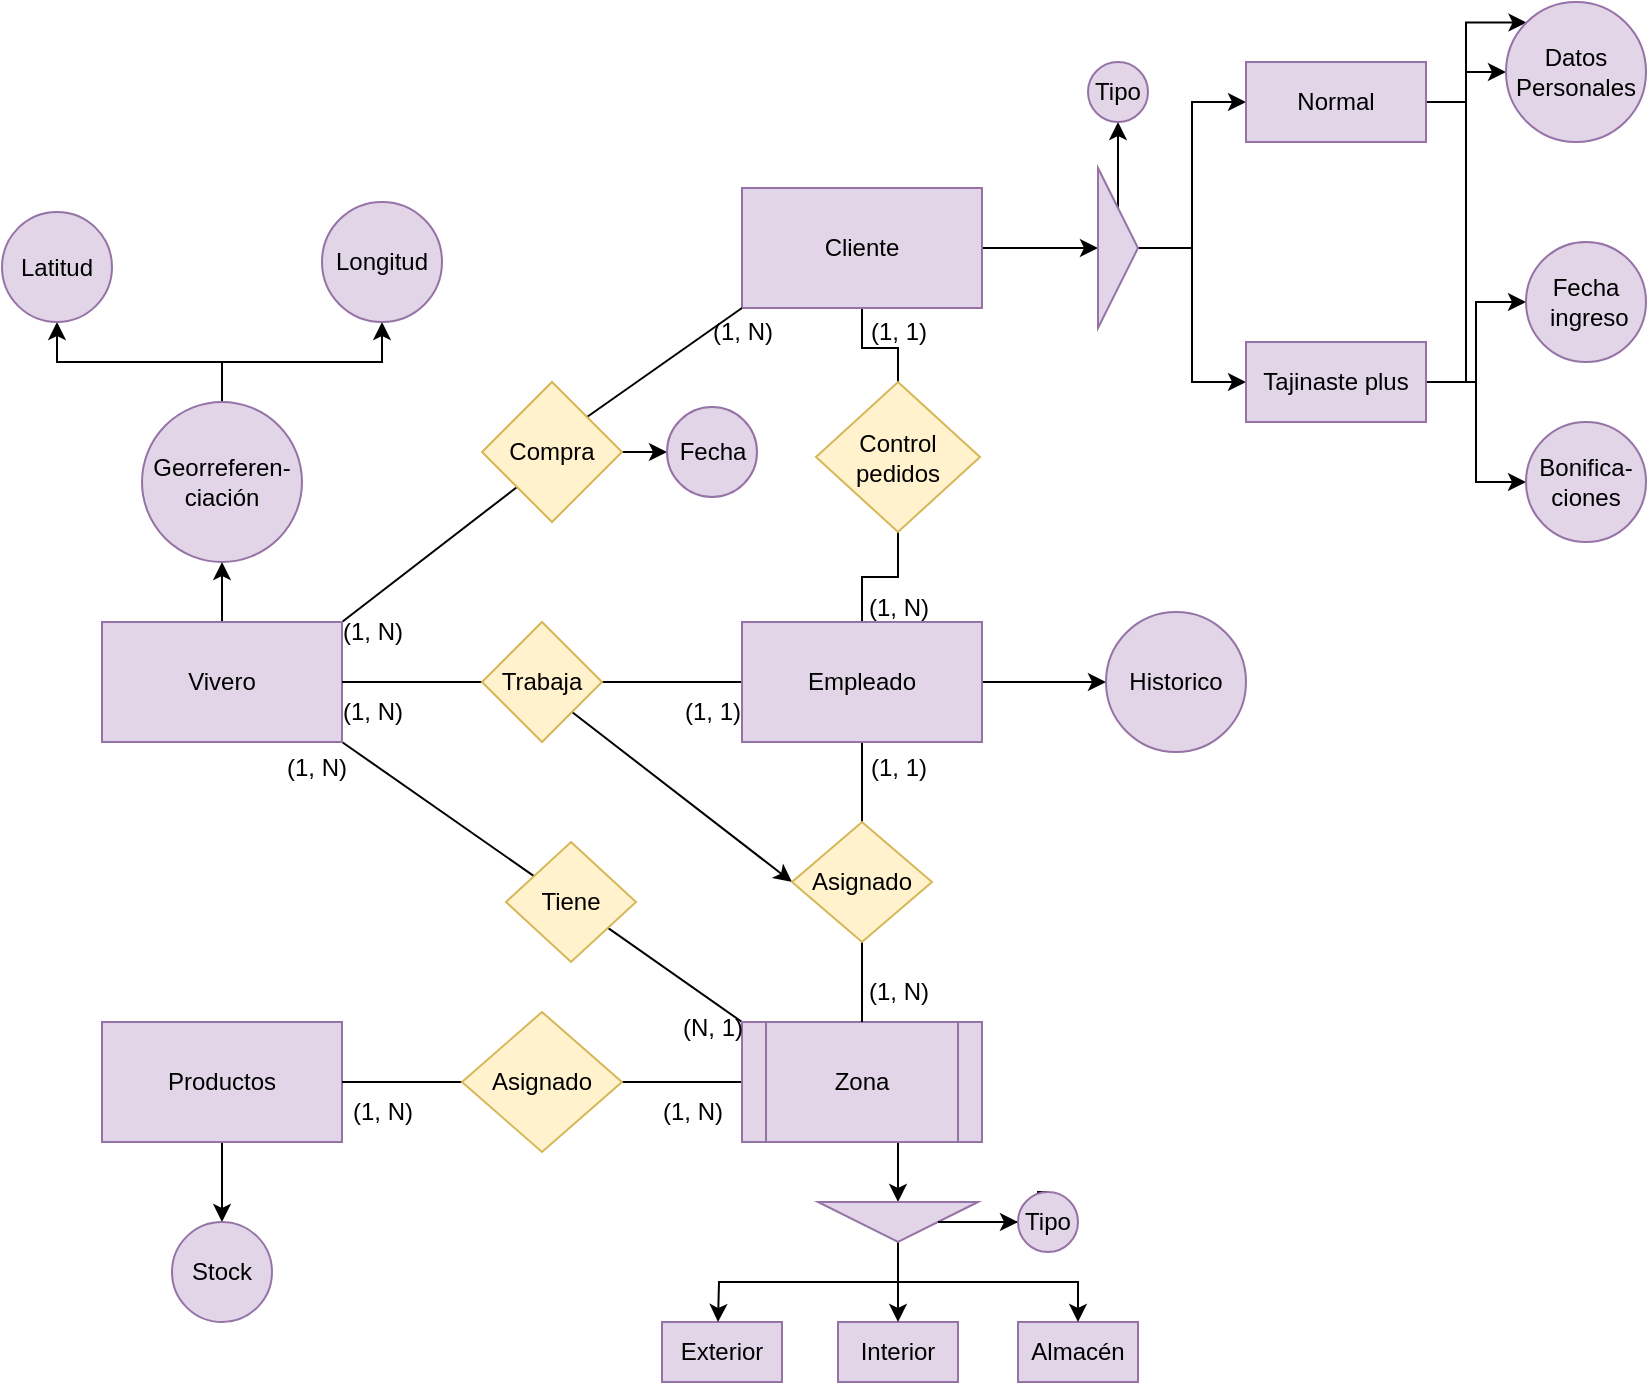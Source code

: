 <mxfile version="24.7.17">
  <diagram name="Página-1" id="9Qg-gtTe4wT4BjKvXliQ">
    <mxGraphModel dx="1047" dy="1915" grid="1" gridSize="10" guides="1" tooltips="1" connect="1" arrows="1" fold="1" page="1" pageScale="1" pageWidth="827" pageHeight="1169" math="0" shadow="0">
      <root>
        <mxCell id="0" />
        <mxCell id="1" parent="0" />
        <mxCell id="lxcgPsbi2j1jYiG1O1tc-14" style="rounded=0;orthogonalLoop=1;jettySize=auto;html=1;exitX=1;exitY=0.5;exitDx=0;exitDy=0;entryX=0;entryY=0.5;entryDx=0;entryDy=0;endArrow=none;endFill=0;" parent="1" target="lxcgPsbi2j1jYiG1O1tc-13" edge="1">
          <mxGeometry relative="1" as="geometry">
            <mxPoint x="540" y="500" as="sourcePoint" />
          </mxGeometry>
        </mxCell>
        <mxCell id="lxcgPsbi2j1jYiG1O1tc-20" style="rounded=0;orthogonalLoop=1;jettySize=auto;html=1;endArrow=none;endFill=0;exitX=1;exitY=1;exitDx=0;exitDy=0;" parent="1" source="lxcgPsbi2j1jYiG1O1tc-1" target="lxcgPsbi2j1jYiG1O1tc-19" edge="1">
          <mxGeometry relative="1" as="geometry">
            <mxPoint x="736" y="330" as="sourcePoint" />
          </mxGeometry>
        </mxCell>
        <mxCell id="lxcgPsbi2j1jYiG1O1tc-38" style="edgeStyle=orthogonalEdgeStyle;rounded=0;orthogonalLoop=1;jettySize=auto;html=1;exitX=0.5;exitY=0;exitDx=0;exitDy=0;entryX=0.5;entryY=1;entryDx=0;entryDy=0;" parent="1" source="lxcgPsbi2j1jYiG1O1tc-1" target="lxcgPsbi2j1jYiG1O1tc-33" edge="1">
          <mxGeometry relative="1" as="geometry" />
        </mxCell>
        <mxCell id="1HXUbCSM16f6M4djdEa2-8" style="rounded=0;orthogonalLoop=1;jettySize=auto;html=1;exitX=1;exitY=0;exitDx=0;exitDy=0;entryX=0;entryY=1;entryDx=0;entryDy=0;endArrow=none;endFill=0;" edge="1" parent="1" source="lxcgPsbi2j1jYiG1O1tc-1" target="FCKRm5RPA_NY4EdVGvdt-28">
          <mxGeometry relative="1" as="geometry" />
        </mxCell>
        <mxCell id="lxcgPsbi2j1jYiG1O1tc-1" value="Vivero" style="whiteSpace=wrap;html=1;fillColor=#e1d5e7;strokeColor=#9673a6;" parent="1" vertex="1">
          <mxGeometry x="338" y="270" width="120" height="60" as="geometry" />
        </mxCell>
        <mxCell id="FCKRm5RPA_NY4EdVGvdt-22" style="edgeStyle=orthogonalEdgeStyle;rounded=0;orthogonalLoop=1;jettySize=auto;html=1;" parent="1" source="lxcgPsbi2j1jYiG1O1tc-4" target="FCKRm5RPA_NY4EdVGvdt-21" edge="1">
          <mxGeometry relative="1" as="geometry" />
        </mxCell>
        <mxCell id="lxcgPsbi2j1jYiG1O1tc-4" value="Productos" style="whiteSpace=wrap;html=1;fillColor=#e1d5e7;strokeColor=#9673a6;" parent="1" vertex="1">
          <mxGeometry x="338" y="470" width="120" height="60" as="geometry" />
        </mxCell>
        <mxCell id="lxcgPsbi2j1jYiG1O1tc-10" value="&lt;div&gt;Exterior&lt;/div&gt;" style="whiteSpace=wrap;html=1;fillColor=#e1d5e7;strokeColor=#9673a6;" parent="1" vertex="1">
          <mxGeometry x="618" y="620" width="60" height="30" as="geometry" />
        </mxCell>
        <mxCell id="lxcgPsbi2j1jYiG1O1tc-11" value="Interior" style="whiteSpace=wrap;html=1;fillColor=#e1d5e7;strokeColor=#9673a6;" parent="1" vertex="1">
          <mxGeometry x="706" y="620" width="60" height="30" as="geometry" />
        </mxCell>
        <mxCell id="lxcgPsbi2j1jYiG1O1tc-12" value="Almacén" style="whiteSpace=wrap;html=1;fillColor=#e1d5e7;strokeColor=#9673a6;" parent="1" vertex="1">
          <mxGeometry x="796" y="620" width="60" height="30" as="geometry" />
        </mxCell>
        <mxCell id="lxcgPsbi2j1jYiG1O1tc-15" style="edgeStyle=orthogonalEdgeStyle;rounded=0;orthogonalLoop=1;jettySize=auto;html=1;exitX=0;exitY=0.5;exitDx=0;exitDy=0;entryX=1;entryY=0.5;entryDx=0;entryDy=0;endArrow=none;endFill=0;" parent="1" source="lxcgPsbi2j1jYiG1O1tc-13" target="lxcgPsbi2j1jYiG1O1tc-4" edge="1">
          <mxGeometry relative="1" as="geometry" />
        </mxCell>
        <mxCell id="FCKRm5RPA_NY4EdVGvdt-49" style="rounded=0;orthogonalLoop=1;jettySize=auto;html=1;exitX=1;exitY=0.5;exitDx=0;exitDy=0;entryX=0;entryY=0.5;entryDx=0;entryDy=0;endArrow=none;endFill=0;" parent="1" source="lxcgPsbi2j1jYiG1O1tc-13" target="lxcgPsbi2j1jYiG1O1tc-32" edge="1">
          <mxGeometry relative="1" as="geometry" />
        </mxCell>
        <mxCell id="lxcgPsbi2j1jYiG1O1tc-13" value="Asignado" style="rhombus;whiteSpace=wrap;html=1;fillColor=#fff2cc;strokeColor=#d6b656;" parent="1" vertex="1">
          <mxGeometry x="518" y="465" width="80" height="70" as="geometry" />
        </mxCell>
        <mxCell id="lxcgPsbi2j1jYiG1O1tc-23" style="edgeStyle=orthogonalEdgeStyle;rounded=0;orthogonalLoop=1;jettySize=auto;html=1;entryX=0;entryY=0.5;entryDx=0;entryDy=0;" parent="1" target="lxcgPsbi2j1jYiG1O1tc-22" edge="1">
          <mxGeometry relative="1" as="geometry">
            <mxPoint x="736" y="530" as="sourcePoint" />
          </mxGeometry>
        </mxCell>
        <mxCell id="lxcgPsbi2j1jYiG1O1tc-21" style="rounded=0;orthogonalLoop=1;jettySize=auto;html=1;entryX=0;entryY=0;entryDx=0;entryDy=0;endArrow=none;endFill=0;" parent="1" source="lxcgPsbi2j1jYiG1O1tc-19" target="lxcgPsbi2j1jYiG1O1tc-32" edge="1">
          <mxGeometry relative="1" as="geometry">
            <mxPoint x="736" y="470" as="targetPoint" />
          </mxGeometry>
        </mxCell>
        <mxCell id="lxcgPsbi2j1jYiG1O1tc-19" value="Tiene" style="rhombus;whiteSpace=wrap;html=1;fillColor=#fff2cc;strokeColor=#d6b656;" parent="1" vertex="1">
          <mxGeometry x="540" y="380" width="65" height="60" as="geometry" />
        </mxCell>
        <mxCell id="lxcgPsbi2j1jYiG1O1tc-24" style="edgeStyle=orthogonalEdgeStyle;rounded=0;orthogonalLoop=1;jettySize=auto;html=1;exitX=0.5;exitY=0;exitDx=0;exitDy=0;" parent="1" source="lxcgPsbi2j1jYiG1O1tc-26" edge="1">
          <mxGeometry relative="1" as="geometry">
            <mxPoint x="806" y="570" as="targetPoint" />
          </mxGeometry>
        </mxCell>
        <mxCell id="lxcgPsbi2j1jYiG1O1tc-29" style="edgeStyle=orthogonalEdgeStyle;rounded=0;orthogonalLoop=1;jettySize=auto;html=1;exitX=1;exitY=0.5;exitDx=0;exitDy=0;entryX=0.5;entryY=0;entryDx=0;entryDy=0;" parent="1" source="lxcgPsbi2j1jYiG1O1tc-22" edge="1">
          <mxGeometry relative="1" as="geometry">
            <mxPoint x="646" y="620" as="targetPoint" />
          </mxGeometry>
        </mxCell>
        <mxCell id="lxcgPsbi2j1jYiG1O1tc-30" style="edgeStyle=orthogonalEdgeStyle;rounded=0;orthogonalLoop=1;jettySize=auto;html=1;entryX=0.5;entryY=0;entryDx=0;entryDy=0;" parent="1" source="lxcgPsbi2j1jYiG1O1tc-22" target="lxcgPsbi2j1jYiG1O1tc-11" edge="1">
          <mxGeometry relative="1" as="geometry" />
        </mxCell>
        <mxCell id="lxcgPsbi2j1jYiG1O1tc-31" style="edgeStyle=orthogonalEdgeStyle;rounded=0;orthogonalLoop=1;jettySize=auto;html=1;exitX=1;exitY=0.5;exitDx=0;exitDy=0;entryX=0.5;entryY=0;entryDx=0;entryDy=0;" parent="1" source="lxcgPsbi2j1jYiG1O1tc-22" target="lxcgPsbi2j1jYiG1O1tc-12" edge="1">
          <mxGeometry relative="1" as="geometry" />
        </mxCell>
        <mxCell id="lxcgPsbi2j1jYiG1O1tc-22" value="" style="triangle;whiteSpace=wrap;html=1;rotation=90;fillColor=#e1d5e7;strokeColor=#9673a6;" parent="1" vertex="1">
          <mxGeometry x="726" y="530" width="20" height="80" as="geometry" />
        </mxCell>
        <mxCell id="lxcgPsbi2j1jYiG1O1tc-27" value="" style="edgeStyle=orthogonalEdgeStyle;rounded=0;orthogonalLoop=1;jettySize=auto;html=1;exitX=0.5;exitY=0;exitDx=0;exitDy=0;" parent="1" source="lxcgPsbi2j1jYiG1O1tc-22" target="lxcgPsbi2j1jYiG1O1tc-26" edge="1">
          <mxGeometry relative="1" as="geometry">
            <mxPoint x="806" y="570" as="targetPoint" />
            <mxPoint x="756" y="570" as="sourcePoint" />
          </mxGeometry>
        </mxCell>
        <mxCell id="lxcgPsbi2j1jYiG1O1tc-26" value="Tipo" style="ellipse;whiteSpace=wrap;html=1;fillColor=#e1d5e7;strokeColor=#9673a6;" parent="1" vertex="1">
          <mxGeometry x="796" y="555" width="30" height="30" as="geometry" />
        </mxCell>
        <mxCell id="lxcgPsbi2j1jYiG1O1tc-32" value="Zona" style="shape=process;whiteSpace=wrap;html=1;backgroundOutline=1;fillColor=#e1d5e7;strokeColor=#9673a6;" parent="1" vertex="1">
          <mxGeometry x="658" y="470" width="120" height="60" as="geometry" />
        </mxCell>
        <mxCell id="lxcgPsbi2j1jYiG1O1tc-36" style="edgeStyle=orthogonalEdgeStyle;rounded=0;orthogonalLoop=1;jettySize=auto;html=1;exitX=0.5;exitY=0;exitDx=0;exitDy=0;entryX=0.5;entryY=1;entryDx=0;entryDy=0;" parent="1" source="lxcgPsbi2j1jYiG1O1tc-33" target="lxcgPsbi2j1jYiG1O1tc-34" edge="1">
          <mxGeometry relative="1" as="geometry" />
        </mxCell>
        <mxCell id="lxcgPsbi2j1jYiG1O1tc-37" style="edgeStyle=orthogonalEdgeStyle;rounded=0;orthogonalLoop=1;jettySize=auto;html=1;entryX=0.5;entryY=1;entryDx=0;entryDy=0;exitX=0.5;exitY=0;exitDx=0;exitDy=0;" parent="1" source="lxcgPsbi2j1jYiG1O1tc-33" target="lxcgPsbi2j1jYiG1O1tc-35" edge="1">
          <mxGeometry relative="1" as="geometry" />
        </mxCell>
        <mxCell id="lxcgPsbi2j1jYiG1O1tc-33" value="&lt;div&gt;Georreferen-&lt;/div&gt;&lt;div&gt;ciación&lt;/div&gt;" style="ellipse;whiteSpace=wrap;html=1;fillColor=#e1d5e7;strokeColor=#9673a6;" parent="1" vertex="1">
          <mxGeometry x="358" y="160" width="80" height="80" as="geometry" />
        </mxCell>
        <mxCell id="lxcgPsbi2j1jYiG1O1tc-34" value="Latitud" style="ellipse;whiteSpace=wrap;html=1;fillColor=#e1d5e7;strokeColor=#9673a6;" parent="1" vertex="1">
          <mxGeometry x="288" y="65" width="55" height="55" as="geometry" />
        </mxCell>
        <mxCell id="lxcgPsbi2j1jYiG1O1tc-35" value="Longitud" style="ellipse;whiteSpace=wrap;html=1;fillColor=#e1d5e7;strokeColor=#9673a6;" parent="1" vertex="1">
          <mxGeometry x="448" y="60" width="60" height="60" as="geometry" />
        </mxCell>
        <mxCell id="FCKRm5RPA_NY4EdVGvdt-2" value="(1, N)" style="text;html=1;align=center;verticalAlign=middle;resizable=0;points=[];autosize=1;strokeColor=none;fillColor=none;" parent="1" vertex="1">
          <mxGeometry x="420" y="328" width="50" height="30" as="geometry" />
        </mxCell>
        <mxCell id="FCKRm5RPA_NY4EdVGvdt-3" value="(N, 1)" style="text;html=1;align=center;verticalAlign=middle;resizable=0;points=[];autosize=1;strokeColor=none;fillColor=none;" parent="1" vertex="1">
          <mxGeometry x="618" y="458" width="50" height="30" as="geometry" />
        </mxCell>
        <mxCell id="FCKRm5RPA_NY4EdVGvdt-4" value="(1, N)" style="text;html=1;align=center;verticalAlign=middle;resizable=0;points=[];autosize=1;strokeColor=none;fillColor=none;" parent="1" vertex="1">
          <mxGeometry x="608" y="500" width="50" height="30" as="geometry" />
        </mxCell>
        <mxCell id="FCKRm5RPA_NY4EdVGvdt-5" value="(1, N)" style="text;html=1;align=center;verticalAlign=middle;resizable=0;points=[];autosize=1;strokeColor=none;fillColor=none;" parent="1" vertex="1">
          <mxGeometry x="453" y="500" width="50" height="30" as="geometry" />
        </mxCell>
        <mxCell id="FCKRm5RPA_NY4EdVGvdt-8" style="edgeStyle=orthogonalEdgeStyle;rounded=0;orthogonalLoop=1;jettySize=auto;html=1;exitX=0;exitY=0.5;exitDx=0;exitDy=0;entryX=1;entryY=0.5;entryDx=0;entryDy=0;endArrow=none;endFill=0;" parent="1" source="FCKRm5RPA_NY4EdVGvdt-6" target="FCKRm5RPA_NY4EdVGvdt-7" edge="1">
          <mxGeometry relative="1" as="geometry" />
        </mxCell>
        <mxCell id="FCKRm5RPA_NY4EdVGvdt-13" style="rounded=0;orthogonalLoop=1;jettySize=auto;html=1;exitX=0.5;exitY=1;exitDx=0;exitDy=0;entryX=0.5;entryY=0;entryDx=0;entryDy=0;endArrow=none;endFill=0;" parent="1" source="FCKRm5RPA_NY4EdVGvdt-6" target="FCKRm5RPA_NY4EdVGvdt-12" edge="1">
          <mxGeometry relative="1" as="geometry">
            <mxPoint x="996" y="330" as="sourcePoint" />
          </mxGeometry>
        </mxCell>
        <mxCell id="FCKRm5RPA_NY4EdVGvdt-24" style="edgeStyle=orthogonalEdgeStyle;rounded=0;orthogonalLoop=1;jettySize=auto;html=1;exitX=1;exitY=0.5;exitDx=0;exitDy=0;entryX=0;entryY=0.5;entryDx=0;entryDy=0;" parent="1" source="FCKRm5RPA_NY4EdVGvdt-6" target="FCKRm5RPA_NY4EdVGvdt-23" edge="1">
          <mxGeometry relative="1" as="geometry" />
        </mxCell>
        <mxCell id="1HXUbCSM16f6M4djdEa2-22" style="edgeStyle=orthogonalEdgeStyle;rounded=0;orthogonalLoop=1;jettySize=auto;html=1;exitX=0.5;exitY=0;exitDx=0;exitDy=0;entryX=0.5;entryY=1;entryDx=0;entryDy=0;endArrow=none;endFill=0;" edge="1" parent="1" source="FCKRm5RPA_NY4EdVGvdt-6" target="1HXUbCSM16f6M4djdEa2-18">
          <mxGeometry relative="1" as="geometry" />
        </mxCell>
        <mxCell id="FCKRm5RPA_NY4EdVGvdt-6" value="Empleado" style="whiteSpace=wrap;html=1;fillColor=#e1d5e7;strokeColor=#9673a6;" parent="1" vertex="1">
          <mxGeometry x="658" y="270" width="120" height="60" as="geometry" />
        </mxCell>
        <mxCell id="FCKRm5RPA_NY4EdVGvdt-9" style="edgeStyle=orthogonalEdgeStyle;rounded=0;orthogonalLoop=1;jettySize=auto;html=1;exitX=0;exitY=0.5;exitDx=0;exitDy=0;entryX=1;entryY=0.5;entryDx=0;entryDy=0;endArrow=none;endFill=0;" parent="1" source="FCKRm5RPA_NY4EdVGvdt-7" target="lxcgPsbi2j1jYiG1O1tc-1" edge="1">
          <mxGeometry relative="1" as="geometry" />
        </mxCell>
        <mxCell id="FCKRm5RPA_NY4EdVGvdt-17" style="rounded=0;orthogonalLoop=1;jettySize=auto;html=1;entryX=0;entryY=0.5;entryDx=0;entryDy=0;exitX=1;exitY=1;exitDx=0;exitDy=0;" parent="1" source="FCKRm5RPA_NY4EdVGvdt-7" target="FCKRm5RPA_NY4EdVGvdt-12" edge="1">
          <mxGeometry relative="1" as="geometry">
            <mxPoint x="896" y="330" as="sourcePoint" />
          </mxGeometry>
        </mxCell>
        <mxCell id="FCKRm5RPA_NY4EdVGvdt-7" value="Trabaja" style="rhombus;whiteSpace=wrap;html=1;fillColor=#fff2cc;strokeColor=#d6b656;" parent="1" vertex="1">
          <mxGeometry x="528" y="270" width="60" height="60" as="geometry" />
        </mxCell>
        <mxCell id="FCKRm5RPA_NY4EdVGvdt-10" value="(1, 1)" style="text;html=1;align=center;verticalAlign=middle;resizable=0;points=[];autosize=1;strokeColor=none;fillColor=none;" parent="1" vertex="1">
          <mxGeometry x="618" y="300" width="50" height="30" as="geometry" />
        </mxCell>
        <mxCell id="FCKRm5RPA_NY4EdVGvdt-11" value="(1, N)" style="text;html=1;align=center;verticalAlign=middle;resizable=0;points=[];autosize=1;strokeColor=none;fillColor=none;" parent="1" vertex="1">
          <mxGeometry x="448" y="300" width="50" height="30" as="geometry" />
        </mxCell>
        <mxCell id="FCKRm5RPA_NY4EdVGvdt-14" style="rounded=0;orthogonalLoop=1;jettySize=auto;html=1;exitX=0.5;exitY=1;exitDx=0;exitDy=0;entryX=0.5;entryY=0;entryDx=0;entryDy=0;endArrow=none;endFill=0;" parent="1" source="FCKRm5RPA_NY4EdVGvdt-12" target="lxcgPsbi2j1jYiG1O1tc-32" edge="1">
          <mxGeometry relative="1" as="geometry" />
        </mxCell>
        <mxCell id="FCKRm5RPA_NY4EdVGvdt-12" value="Asignado" style="rhombus;whiteSpace=wrap;html=1;fillColor=#fff2cc;strokeColor=#d6b656;" parent="1" vertex="1">
          <mxGeometry x="683" y="370" width="70" height="60" as="geometry" />
        </mxCell>
        <mxCell id="FCKRm5RPA_NY4EdVGvdt-15" value="(1, 1)" style="text;html=1;align=center;verticalAlign=middle;resizable=0;points=[];autosize=1;strokeColor=none;fillColor=none;" parent="1" vertex="1">
          <mxGeometry x="711" y="328" width="50" height="30" as="geometry" />
        </mxCell>
        <mxCell id="FCKRm5RPA_NY4EdVGvdt-16" value="(1, N)" style="text;html=1;align=center;verticalAlign=middle;resizable=0;points=[];autosize=1;strokeColor=none;fillColor=none;" parent="1" vertex="1">
          <mxGeometry x="711" y="440" width="50" height="30" as="geometry" />
        </mxCell>
        <mxCell id="FCKRm5RPA_NY4EdVGvdt-21" value="Stock" style="ellipse;whiteSpace=wrap;html=1;fillColor=#e1d5e7;strokeColor=#9673a6;" parent="1" vertex="1">
          <mxGeometry x="373" y="570" width="50" height="50" as="geometry" />
        </mxCell>
        <mxCell id="FCKRm5RPA_NY4EdVGvdt-23" value="&lt;div&gt;Historico&lt;br&gt;&lt;/div&gt;" style="ellipse;whiteSpace=wrap;html=1;fillColor=#e1d5e7;strokeColor=#9673a6;" parent="1" vertex="1">
          <mxGeometry x="840" y="265" width="70" height="70" as="geometry" />
        </mxCell>
        <mxCell id="FCKRm5RPA_NY4EdVGvdt-35" style="edgeStyle=orthogonalEdgeStyle;rounded=0;orthogonalLoop=1;jettySize=auto;html=1;exitX=1;exitY=0.5;exitDx=0;exitDy=0;entryX=0;entryY=0.5;entryDx=0;entryDy=0;" parent="1" source="FCKRm5RPA_NY4EdVGvdt-27" target="FCKRm5RPA_NY4EdVGvdt-34" edge="1">
          <mxGeometry relative="1" as="geometry" />
        </mxCell>
        <mxCell id="1HXUbCSM16f6M4djdEa2-23" style="edgeStyle=orthogonalEdgeStyle;rounded=0;orthogonalLoop=1;jettySize=auto;html=1;exitX=0.5;exitY=1;exitDx=0;exitDy=0;entryX=0.5;entryY=0;entryDx=0;entryDy=0;endArrow=none;endFill=0;" edge="1" parent="1" source="FCKRm5RPA_NY4EdVGvdt-27" target="1HXUbCSM16f6M4djdEa2-18">
          <mxGeometry relative="1" as="geometry" />
        </mxCell>
        <mxCell id="FCKRm5RPA_NY4EdVGvdt-27" value="Cliente" style="whiteSpace=wrap;html=1;fillColor=#e1d5e7;strokeColor=#9673a6;" parent="1" vertex="1">
          <mxGeometry x="658" y="53" width="120" height="60" as="geometry" />
        </mxCell>
        <mxCell id="1HXUbCSM16f6M4djdEa2-9" style="rounded=0;orthogonalLoop=1;jettySize=auto;html=1;exitX=1;exitY=0;exitDx=0;exitDy=0;entryX=0;entryY=1;entryDx=0;entryDy=0;endArrow=none;endFill=0;" edge="1" parent="1" source="FCKRm5RPA_NY4EdVGvdt-28" target="FCKRm5RPA_NY4EdVGvdt-27">
          <mxGeometry relative="1" as="geometry" />
        </mxCell>
        <mxCell id="1HXUbCSM16f6M4djdEa2-10" style="edgeStyle=orthogonalEdgeStyle;rounded=0;orthogonalLoop=1;jettySize=auto;html=1;exitX=1;exitY=0.5;exitDx=0;exitDy=0;entryX=0;entryY=0.5;entryDx=0;entryDy=0;" edge="1" parent="1" source="FCKRm5RPA_NY4EdVGvdt-28" target="FCKRm5RPA_NY4EdVGvdt-44">
          <mxGeometry relative="1" as="geometry" />
        </mxCell>
        <mxCell id="FCKRm5RPA_NY4EdVGvdt-28" value="Compra" style="rhombus;whiteSpace=wrap;html=1;fillColor=#fff2cc;strokeColor=#d6b656;" parent="1" vertex="1">
          <mxGeometry x="528" y="150" width="70" height="70" as="geometry" />
        </mxCell>
        <mxCell id="FCKRm5RPA_NY4EdVGvdt-32" value="(1, N)" style="text;html=1;align=center;verticalAlign=middle;resizable=0;points=[];autosize=1;strokeColor=none;fillColor=none;" parent="1" vertex="1">
          <mxGeometry x="448" y="260" width="50" height="30" as="geometry" />
        </mxCell>
        <mxCell id="FCKRm5RPA_NY4EdVGvdt-33" value="(1, N)" style="text;html=1;align=center;verticalAlign=middle;resizable=0;points=[];autosize=1;strokeColor=none;fillColor=none;" parent="1" vertex="1">
          <mxGeometry x="633" y="110" width="50" height="30" as="geometry" />
        </mxCell>
        <mxCell id="FCKRm5RPA_NY4EdVGvdt-37" style="edgeStyle=orthogonalEdgeStyle;rounded=0;orthogonalLoop=1;jettySize=auto;html=1;exitX=0.5;exitY=0;exitDx=0;exitDy=0;entryX=0.5;entryY=1;entryDx=0;entryDy=0;" parent="1" source="FCKRm5RPA_NY4EdVGvdt-34" target="FCKRm5RPA_NY4EdVGvdt-36" edge="1">
          <mxGeometry relative="1" as="geometry" />
        </mxCell>
        <mxCell id="1HXUbCSM16f6M4djdEa2-12" style="edgeStyle=orthogonalEdgeStyle;rounded=0;orthogonalLoop=1;jettySize=auto;html=1;exitX=1;exitY=0.5;exitDx=0;exitDy=0;entryX=0;entryY=0.5;entryDx=0;entryDy=0;" edge="1" parent="1" source="FCKRm5RPA_NY4EdVGvdt-34" target="FCKRm5RPA_NY4EdVGvdt-38">
          <mxGeometry relative="1" as="geometry" />
        </mxCell>
        <mxCell id="1HXUbCSM16f6M4djdEa2-13" style="edgeStyle=orthogonalEdgeStyle;rounded=0;orthogonalLoop=1;jettySize=auto;html=1;exitX=1;exitY=0.5;exitDx=0;exitDy=0;entryX=0;entryY=0.5;entryDx=0;entryDy=0;" edge="1" parent="1" source="FCKRm5RPA_NY4EdVGvdt-34" target="FCKRm5RPA_NY4EdVGvdt-39">
          <mxGeometry relative="1" as="geometry" />
        </mxCell>
        <mxCell id="FCKRm5RPA_NY4EdVGvdt-34" value="" style="triangle;whiteSpace=wrap;html=1;rotation=0;fillColor=#e1d5e7;strokeColor=#9673a6;" parent="1" vertex="1">
          <mxGeometry x="836" y="43" width="20" height="80" as="geometry" />
        </mxCell>
        <mxCell id="FCKRm5RPA_NY4EdVGvdt-36" value="Tipo" style="ellipse;whiteSpace=wrap;html=1;fillColor=#e1d5e7;strokeColor=#9673a6;" parent="1" vertex="1">
          <mxGeometry x="831" y="-10" width="30" height="30" as="geometry" />
        </mxCell>
        <mxCell id="1HXUbCSM16f6M4djdEa2-14" style="edgeStyle=orthogonalEdgeStyle;rounded=0;orthogonalLoop=1;jettySize=auto;html=1;exitX=1;exitY=0.5;exitDx=0;exitDy=0;entryX=0;entryY=0;entryDx=0;entryDy=0;" edge="1" parent="1" source="FCKRm5RPA_NY4EdVGvdt-38" target="1HXUbCSM16f6M4djdEa2-1">
          <mxGeometry relative="1" as="geometry" />
        </mxCell>
        <mxCell id="FCKRm5RPA_NY4EdVGvdt-38" value="Normal" style="whiteSpace=wrap;html=1;fillColor=#e1d5e7;strokeColor=#9673a6;" parent="1" vertex="1">
          <mxGeometry x="910" y="-10" width="90" height="40" as="geometry" />
        </mxCell>
        <mxCell id="1HXUbCSM16f6M4djdEa2-15" style="edgeStyle=orthogonalEdgeStyle;rounded=0;orthogonalLoop=1;jettySize=auto;html=1;exitX=1;exitY=0.5;exitDx=0;exitDy=0;entryX=0;entryY=0.5;entryDx=0;entryDy=0;" edge="1" parent="1" source="FCKRm5RPA_NY4EdVGvdt-39" target="1HXUbCSM16f6M4djdEa2-1">
          <mxGeometry relative="1" as="geometry" />
        </mxCell>
        <mxCell id="1HXUbCSM16f6M4djdEa2-16" style="edgeStyle=orthogonalEdgeStyle;rounded=0;orthogonalLoop=1;jettySize=auto;html=1;exitX=1;exitY=0.5;exitDx=0;exitDy=0;entryX=0;entryY=0.5;entryDx=0;entryDy=0;" edge="1" parent="1" source="FCKRm5RPA_NY4EdVGvdt-39" target="1HXUbCSM16f6M4djdEa2-6">
          <mxGeometry relative="1" as="geometry" />
        </mxCell>
        <mxCell id="1HXUbCSM16f6M4djdEa2-17" style="edgeStyle=orthogonalEdgeStyle;rounded=0;orthogonalLoop=1;jettySize=auto;html=1;exitX=1;exitY=0.5;exitDx=0;exitDy=0;entryX=0;entryY=0.5;entryDx=0;entryDy=0;" edge="1" parent="1" source="FCKRm5RPA_NY4EdVGvdt-39" target="FCKRm5RPA_NY4EdVGvdt-42">
          <mxGeometry relative="1" as="geometry" />
        </mxCell>
        <mxCell id="FCKRm5RPA_NY4EdVGvdt-39" value="Tajinaste plus" style="whiteSpace=wrap;html=1;fillColor=#e1d5e7;strokeColor=#9673a6;" parent="1" vertex="1">
          <mxGeometry x="910" y="130" width="90" height="40" as="geometry" />
        </mxCell>
        <mxCell id="FCKRm5RPA_NY4EdVGvdt-42" value="Bonifica-ciones" style="ellipse;whiteSpace=wrap;html=1;fillColor=#e1d5e7;strokeColor=#9673a6;" parent="1" vertex="1">
          <mxGeometry x="1050" y="170" width="60" height="60" as="geometry" />
        </mxCell>
        <mxCell id="FCKRm5RPA_NY4EdVGvdt-44" value="Fecha" style="ellipse;whiteSpace=wrap;html=1;fillColor=#e1d5e7;strokeColor=#9673a6;" parent="1" vertex="1">
          <mxGeometry x="620.5" y="162.5" width="45" height="45" as="geometry" />
        </mxCell>
        <mxCell id="1HXUbCSM16f6M4djdEa2-1" value="Datos Personales" style="ellipse;whiteSpace=wrap;html=1;fillColor=#e1d5e7;strokeColor=#9673a6;" vertex="1" parent="1">
          <mxGeometry x="1040" y="-40" width="70" height="70" as="geometry" />
        </mxCell>
        <mxCell id="1HXUbCSM16f6M4djdEa2-6" value="Fecha&lt;div&gt;&amp;nbsp;ingreso&lt;/div&gt;" style="ellipse;whiteSpace=wrap;html=1;fillColor=#e1d5e7;strokeColor=#9673a6;" vertex="1" parent="1">
          <mxGeometry x="1050" y="80" width="60" height="60" as="geometry" />
        </mxCell>
        <mxCell id="1HXUbCSM16f6M4djdEa2-18" value="Control pedidos" style="rhombus;whiteSpace=wrap;html=1;fillColor=#fff2cc;strokeColor=#d6b656;" vertex="1" parent="1">
          <mxGeometry x="695" y="150" width="82" height="75" as="geometry" />
        </mxCell>
        <mxCell id="1HXUbCSM16f6M4djdEa2-24" value="(1, 1)" style="text;html=1;align=center;verticalAlign=middle;resizable=0;points=[];autosize=1;strokeColor=none;fillColor=none;" vertex="1" parent="1">
          <mxGeometry x="711" y="110" width="50" height="30" as="geometry" />
        </mxCell>
        <mxCell id="1HXUbCSM16f6M4djdEa2-25" value="(1, N)" style="text;html=1;align=center;verticalAlign=middle;resizable=0;points=[];autosize=1;strokeColor=none;fillColor=none;" vertex="1" parent="1">
          <mxGeometry x="711" y="248" width="50" height="30" as="geometry" />
        </mxCell>
      </root>
    </mxGraphModel>
  </diagram>
</mxfile>
